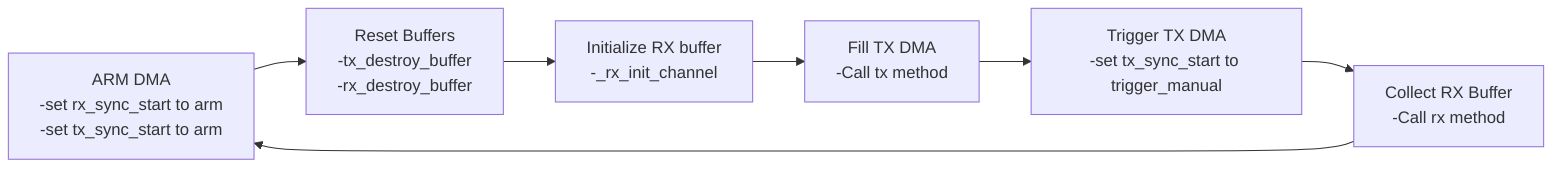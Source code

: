 flowchart LR
    A[ARM DMA\n-set rx_sync_start to arm\n-set tx_sync_start to arm] --> B[Reset Buffers\n-tx_destroy_buffer\n-rx_destroy_buffer]
    B --> C[Initialize RX buffer\n-_rx_init_channel]
    C --> D[Fill TX DMA\n-Call tx method]
    D --> E[Trigger TX DMA\n-set tx_sync_start to trigger_manual]
    E --> F[Collect RX Buffer\n-Call rx method]
    F --> A